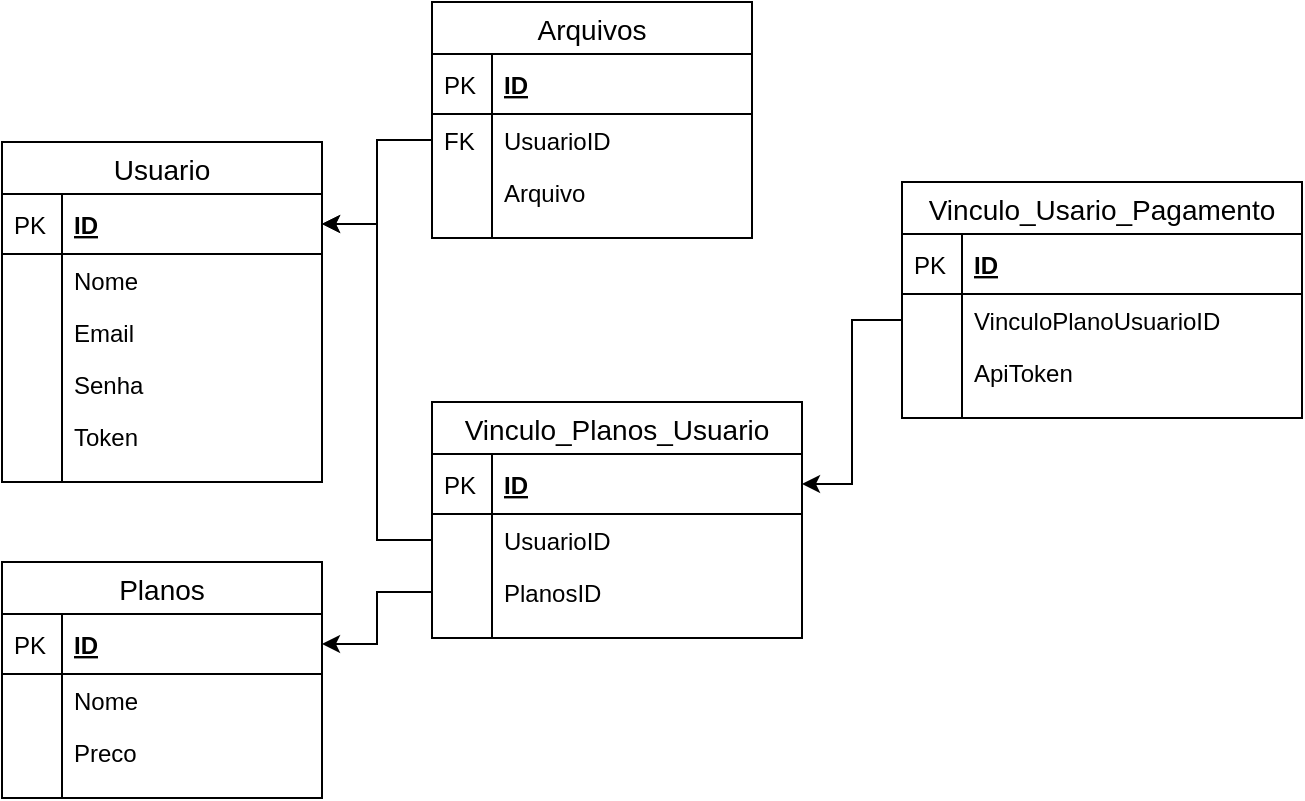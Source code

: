 <mxfile version="13.1.2" type="device"><diagram id="Y_CBN2V1JH_59DsNnTr5" name="Page-1"><mxGraphModel dx="868" dy="500" grid="1" gridSize="10" guides="1" tooltips="1" connect="1" arrows="1" fold="1" page="1" pageScale="1" pageWidth="850" pageHeight="1100" math="0" shadow="0"><root><mxCell id="0"/><mxCell id="1" parent="0"/><mxCell id="GXHmcTsdNjExEG0GME_P-5" value="Usuario" style="swimlane;fontStyle=0;childLayout=stackLayout;horizontal=1;startSize=26;horizontalStack=0;resizeParent=1;resizeParentMax=0;resizeLast=0;collapsible=1;marginBottom=0;align=center;fontSize=14;" vertex="1" parent="1"><mxGeometry x="50" y="80" width="160" height="170" as="geometry"/></mxCell><mxCell id="GXHmcTsdNjExEG0GME_P-6" value="ID" style="shape=partialRectangle;top=0;left=0;right=0;bottom=1;align=left;verticalAlign=middle;fillColor=none;spacingLeft=34;spacingRight=4;overflow=hidden;rotatable=0;points=[[0,0.5],[1,0.5]];portConstraint=eastwest;dropTarget=0;fontStyle=5;fontSize=12;" vertex="1" parent="GXHmcTsdNjExEG0GME_P-5"><mxGeometry y="26" width="160" height="30" as="geometry"/></mxCell><mxCell id="GXHmcTsdNjExEG0GME_P-7" value="PK" style="shape=partialRectangle;top=0;left=0;bottom=0;fillColor=none;align=left;verticalAlign=middle;spacingLeft=4;spacingRight=4;overflow=hidden;rotatable=0;points=[];portConstraint=eastwest;part=1;fontSize=12;" vertex="1" connectable="0" parent="GXHmcTsdNjExEG0GME_P-6"><mxGeometry width="30" height="30" as="geometry"/></mxCell><mxCell id="GXHmcTsdNjExEG0GME_P-8" value="Nome" style="shape=partialRectangle;top=0;left=0;right=0;bottom=0;align=left;verticalAlign=top;fillColor=none;spacingLeft=34;spacingRight=4;overflow=hidden;rotatable=0;points=[[0,0.5],[1,0.5]];portConstraint=eastwest;dropTarget=0;fontSize=12;" vertex="1" parent="GXHmcTsdNjExEG0GME_P-5"><mxGeometry y="56" width="160" height="26" as="geometry"/></mxCell><mxCell id="GXHmcTsdNjExEG0GME_P-9" value="" style="shape=partialRectangle;top=0;left=0;bottom=0;fillColor=none;align=left;verticalAlign=top;spacingLeft=4;spacingRight=4;overflow=hidden;rotatable=0;points=[];portConstraint=eastwest;part=1;fontSize=12;" vertex="1" connectable="0" parent="GXHmcTsdNjExEG0GME_P-8"><mxGeometry width="30" height="26" as="geometry"/></mxCell><mxCell id="GXHmcTsdNjExEG0GME_P-10" value="Email" style="shape=partialRectangle;top=0;left=0;right=0;bottom=0;align=left;verticalAlign=top;fillColor=none;spacingLeft=34;spacingRight=4;overflow=hidden;rotatable=0;points=[[0,0.5],[1,0.5]];portConstraint=eastwest;dropTarget=0;fontSize=12;" vertex="1" parent="GXHmcTsdNjExEG0GME_P-5"><mxGeometry y="82" width="160" height="26" as="geometry"/></mxCell><mxCell id="GXHmcTsdNjExEG0GME_P-11" value="" style="shape=partialRectangle;top=0;left=0;bottom=0;fillColor=none;align=left;verticalAlign=top;spacingLeft=4;spacingRight=4;overflow=hidden;rotatable=0;points=[];portConstraint=eastwest;part=1;fontSize=12;" vertex="1" connectable="0" parent="GXHmcTsdNjExEG0GME_P-10"><mxGeometry width="30" height="26" as="geometry"/></mxCell><mxCell id="GXHmcTsdNjExEG0GME_P-12" value="Senha" style="shape=partialRectangle;top=0;left=0;right=0;bottom=0;align=left;verticalAlign=top;fillColor=none;spacingLeft=34;spacingRight=4;overflow=hidden;rotatable=0;points=[[0,0.5],[1,0.5]];portConstraint=eastwest;dropTarget=0;fontSize=12;" vertex="1" parent="GXHmcTsdNjExEG0GME_P-5"><mxGeometry y="108" width="160" height="26" as="geometry"/></mxCell><mxCell id="GXHmcTsdNjExEG0GME_P-13" value="" style="shape=partialRectangle;top=0;left=0;bottom=0;fillColor=none;align=left;verticalAlign=top;spacingLeft=4;spacingRight=4;overflow=hidden;rotatable=0;points=[];portConstraint=eastwest;part=1;fontSize=12;" vertex="1" connectable="0" parent="GXHmcTsdNjExEG0GME_P-12"><mxGeometry width="30" height="26" as="geometry"/></mxCell><mxCell id="GXHmcTsdNjExEG0GME_P-16" value="Token" style="shape=partialRectangle;top=0;left=0;right=0;bottom=0;align=left;verticalAlign=top;fillColor=none;spacingLeft=34;spacingRight=4;overflow=hidden;rotatable=0;points=[[0,0.5],[1,0.5]];portConstraint=eastwest;dropTarget=0;fontSize=12;" vertex="1" parent="GXHmcTsdNjExEG0GME_P-5"><mxGeometry y="134" width="160" height="26" as="geometry"/></mxCell><mxCell id="GXHmcTsdNjExEG0GME_P-17" value="" style="shape=partialRectangle;top=0;left=0;bottom=0;fillColor=none;align=left;verticalAlign=top;spacingLeft=4;spacingRight=4;overflow=hidden;rotatable=0;points=[];portConstraint=eastwest;part=1;fontSize=12;" vertex="1" connectable="0" parent="GXHmcTsdNjExEG0GME_P-16"><mxGeometry width="30" height="26" as="geometry"/></mxCell><mxCell id="GXHmcTsdNjExEG0GME_P-14" value="" style="shape=partialRectangle;top=0;left=0;right=0;bottom=0;align=left;verticalAlign=top;fillColor=none;spacingLeft=34;spacingRight=4;overflow=hidden;rotatable=0;points=[[0,0.5],[1,0.5]];portConstraint=eastwest;dropTarget=0;fontSize=12;" vertex="1" parent="GXHmcTsdNjExEG0GME_P-5"><mxGeometry y="160" width="160" height="10" as="geometry"/></mxCell><mxCell id="GXHmcTsdNjExEG0GME_P-15" value="" style="shape=partialRectangle;top=0;left=0;bottom=0;fillColor=none;align=left;verticalAlign=top;spacingLeft=4;spacingRight=4;overflow=hidden;rotatable=0;points=[];portConstraint=eastwest;part=1;fontSize=12;" vertex="1" connectable="0" parent="GXHmcTsdNjExEG0GME_P-14"><mxGeometry width="30" height="10" as="geometry"/></mxCell><mxCell id="GXHmcTsdNjExEG0GME_P-31" style="edgeStyle=orthogonalEdgeStyle;rounded=0;orthogonalLoop=1;jettySize=auto;html=1;entryX=1;entryY=0.5;entryDx=0;entryDy=0;" edge="1" parent="1" source="GXHmcTsdNjExEG0GME_P-21" target="GXHmcTsdNjExEG0GME_P-6"><mxGeometry relative="1" as="geometry"/></mxCell><mxCell id="GXHmcTsdNjExEG0GME_P-18" value="Arquivos" style="swimlane;fontStyle=0;childLayout=stackLayout;horizontal=1;startSize=26;horizontalStack=0;resizeParent=1;resizeParentMax=0;resizeLast=0;collapsible=1;marginBottom=0;align=center;fontSize=14;" vertex="1" parent="1"><mxGeometry x="265" y="10" width="160" height="118" as="geometry"/></mxCell><mxCell id="GXHmcTsdNjExEG0GME_P-19" value="ID" style="shape=partialRectangle;top=0;left=0;right=0;bottom=1;align=left;verticalAlign=middle;fillColor=none;spacingLeft=34;spacingRight=4;overflow=hidden;rotatable=0;points=[[0,0.5],[1,0.5]];portConstraint=eastwest;dropTarget=0;fontStyle=5;fontSize=12;" vertex="1" parent="GXHmcTsdNjExEG0GME_P-18"><mxGeometry y="26" width="160" height="30" as="geometry"/></mxCell><mxCell id="GXHmcTsdNjExEG0GME_P-20" value="PK" style="shape=partialRectangle;top=0;left=0;bottom=0;fillColor=none;align=left;verticalAlign=middle;spacingLeft=4;spacingRight=4;overflow=hidden;rotatable=0;points=[];portConstraint=eastwest;part=1;fontSize=12;" vertex="1" connectable="0" parent="GXHmcTsdNjExEG0GME_P-19"><mxGeometry width="30" height="30" as="geometry"/></mxCell><mxCell id="GXHmcTsdNjExEG0GME_P-21" value="UsuarioID" style="shape=partialRectangle;top=0;left=0;right=0;bottom=0;align=left;verticalAlign=top;fillColor=none;spacingLeft=34;spacingRight=4;overflow=hidden;rotatable=0;points=[[0,0.5],[1,0.5]];portConstraint=eastwest;dropTarget=0;fontSize=12;" vertex="1" parent="GXHmcTsdNjExEG0GME_P-18"><mxGeometry y="56" width="160" height="26" as="geometry"/></mxCell><mxCell id="GXHmcTsdNjExEG0GME_P-22" value="FK" style="shape=partialRectangle;top=0;left=0;bottom=0;fillColor=none;align=left;verticalAlign=top;spacingLeft=4;spacingRight=4;overflow=hidden;rotatable=0;points=[];portConstraint=eastwest;part=1;fontSize=12;" vertex="1" connectable="0" parent="GXHmcTsdNjExEG0GME_P-21"><mxGeometry width="30" height="26" as="geometry"/></mxCell><mxCell id="GXHmcTsdNjExEG0GME_P-23" value="Arquivo" style="shape=partialRectangle;top=0;left=0;right=0;bottom=0;align=left;verticalAlign=top;fillColor=none;spacingLeft=34;spacingRight=4;overflow=hidden;rotatable=0;points=[[0,0.5],[1,0.5]];portConstraint=eastwest;dropTarget=0;fontSize=12;" vertex="1" parent="GXHmcTsdNjExEG0GME_P-18"><mxGeometry y="82" width="160" height="26" as="geometry"/></mxCell><mxCell id="GXHmcTsdNjExEG0GME_P-24" value="" style="shape=partialRectangle;top=0;left=0;bottom=0;fillColor=none;align=left;verticalAlign=top;spacingLeft=4;spacingRight=4;overflow=hidden;rotatable=0;points=[];portConstraint=eastwest;part=1;fontSize=12;" vertex="1" connectable="0" parent="GXHmcTsdNjExEG0GME_P-23"><mxGeometry width="30" height="26" as="geometry"/></mxCell><mxCell id="GXHmcTsdNjExEG0GME_P-29" value="" style="shape=partialRectangle;top=0;left=0;right=0;bottom=0;align=left;verticalAlign=top;fillColor=none;spacingLeft=34;spacingRight=4;overflow=hidden;rotatable=0;points=[[0,0.5],[1,0.5]];portConstraint=eastwest;dropTarget=0;fontSize=12;" vertex="1" parent="GXHmcTsdNjExEG0GME_P-18"><mxGeometry y="108" width="160" height="10" as="geometry"/></mxCell><mxCell id="GXHmcTsdNjExEG0GME_P-30" value="" style="shape=partialRectangle;top=0;left=0;bottom=0;fillColor=none;align=left;verticalAlign=top;spacingLeft=4;spacingRight=4;overflow=hidden;rotatable=0;points=[];portConstraint=eastwest;part=1;fontSize=12;" vertex="1" connectable="0" parent="GXHmcTsdNjExEG0GME_P-29"><mxGeometry width="30" height="10" as="geometry"/></mxCell><mxCell id="GXHmcTsdNjExEG0GME_P-32" value="Planos" style="swimlane;fontStyle=0;childLayout=stackLayout;horizontal=1;startSize=26;horizontalStack=0;resizeParent=1;resizeParentMax=0;resizeLast=0;collapsible=1;marginBottom=0;align=center;fontSize=14;" vertex="1" parent="1"><mxGeometry x="50" y="290" width="160" height="118" as="geometry"/></mxCell><mxCell id="GXHmcTsdNjExEG0GME_P-33" value="ID" style="shape=partialRectangle;top=0;left=0;right=0;bottom=1;align=left;verticalAlign=middle;fillColor=none;spacingLeft=34;spacingRight=4;overflow=hidden;rotatable=0;points=[[0,0.5],[1,0.5]];portConstraint=eastwest;dropTarget=0;fontStyle=5;fontSize=12;" vertex="1" parent="GXHmcTsdNjExEG0GME_P-32"><mxGeometry y="26" width="160" height="30" as="geometry"/></mxCell><mxCell id="GXHmcTsdNjExEG0GME_P-34" value="PK" style="shape=partialRectangle;top=0;left=0;bottom=0;fillColor=none;align=left;verticalAlign=middle;spacingLeft=4;spacingRight=4;overflow=hidden;rotatable=0;points=[];portConstraint=eastwest;part=1;fontSize=12;" vertex="1" connectable="0" parent="GXHmcTsdNjExEG0GME_P-33"><mxGeometry width="30" height="30" as="geometry"/></mxCell><mxCell id="GXHmcTsdNjExEG0GME_P-35" value="Nome" style="shape=partialRectangle;top=0;left=0;right=0;bottom=0;align=left;verticalAlign=top;fillColor=none;spacingLeft=34;spacingRight=4;overflow=hidden;rotatable=0;points=[[0,0.5],[1,0.5]];portConstraint=eastwest;dropTarget=0;fontSize=12;" vertex="1" parent="GXHmcTsdNjExEG0GME_P-32"><mxGeometry y="56" width="160" height="26" as="geometry"/></mxCell><mxCell id="GXHmcTsdNjExEG0GME_P-36" value="" style="shape=partialRectangle;top=0;left=0;bottom=0;fillColor=none;align=left;verticalAlign=top;spacingLeft=4;spacingRight=4;overflow=hidden;rotatable=0;points=[];portConstraint=eastwest;part=1;fontSize=12;" vertex="1" connectable="0" parent="GXHmcTsdNjExEG0GME_P-35"><mxGeometry width="30" height="26" as="geometry"/></mxCell><mxCell id="GXHmcTsdNjExEG0GME_P-37" value="Preco" style="shape=partialRectangle;top=0;left=0;right=0;bottom=0;align=left;verticalAlign=top;fillColor=none;spacingLeft=34;spacingRight=4;overflow=hidden;rotatable=0;points=[[0,0.5],[1,0.5]];portConstraint=eastwest;dropTarget=0;fontSize=12;" vertex="1" parent="GXHmcTsdNjExEG0GME_P-32"><mxGeometry y="82" width="160" height="26" as="geometry"/></mxCell><mxCell id="GXHmcTsdNjExEG0GME_P-38" value="" style="shape=partialRectangle;top=0;left=0;bottom=0;fillColor=none;align=left;verticalAlign=top;spacingLeft=4;spacingRight=4;overflow=hidden;rotatable=0;points=[];portConstraint=eastwest;part=1;fontSize=12;" vertex="1" connectable="0" parent="GXHmcTsdNjExEG0GME_P-37"><mxGeometry width="30" height="26" as="geometry"/></mxCell><mxCell id="GXHmcTsdNjExEG0GME_P-43" value="" style="shape=partialRectangle;top=0;left=0;right=0;bottom=0;align=left;verticalAlign=top;fillColor=none;spacingLeft=34;spacingRight=4;overflow=hidden;rotatable=0;points=[[0,0.5],[1,0.5]];portConstraint=eastwest;dropTarget=0;fontSize=12;" vertex="1" parent="GXHmcTsdNjExEG0GME_P-32"><mxGeometry y="108" width="160" height="10" as="geometry"/></mxCell><mxCell id="GXHmcTsdNjExEG0GME_P-44" value="" style="shape=partialRectangle;top=0;left=0;bottom=0;fillColor=none;align=left;verticalAlign=top;spacingLeft=4;spacingRight=4;overflow=hidden;rotatable=0;points=[];portConstraint=eastwest;part=1;fontSize=12;" vertex="1" connectable="0" parent="GXHmcTsdNjExEG0GME_P-43"><mxGeometry width="30" height="10" as="geometry"/></mxCell><mxCell id="GXHmcTsdNjExEG0GME_P-45" value="Vinculo_Planos_Usuario" style="swimlane;fontStyle=0;childLayout=stackLayout;horizontal=1;startSize=26;horizontalStack=0;resizeParent=1;resizeParentMax=0;resizeLast=0;collapsible=1;marginBottom=0;align=center;fontSize=14;" vertex="1" parent="1"><mxGeometry x="265" y="210" width="185" height="118" as="geometry"/></mxCell><mxCell id="GXHmcTsdNjExEG0GME_P-46" value="ID" style="shape=partialRectangle;top=0;left=0;right=0;bottom=1;align=left;verticalAlign=middle;fillColor=none;spacingLeft=34;spacingRight=4;overflow=hidden;rotatable=0;points=[[0,0.5],[1,0.5]];portConstraint=eastwest;dropTarget=0;fontStyle=5;fontSize=12;" vertex="1" parent="GXHmcTsdNjExEG0GME_P-45"><mxGeometry y="26" width="185" height="30" as="geometry"/></mxCell><mxCell id="GXHmcTsdNjExEG0GME_P-47" value="PK" style="shape=partialRectangle;top=0;left=0;bottom=0;fillColor=none;align=left;verticalAlign=middle;spacingLeft=4;spacingRight=4;overflow=hidden;rotatable=0;points=[];portConstraint=eastwest;part=1;fontSize=12;" vertex="1" connectable="0" parent="GXHmcTsdNjExEG0GME_P-46"><mxGeometry width="30" height="30" as="geometry"/></mxCell><mxCell id="GXHmcTsdNjExEG0GME_P-48" value="UsuarioID" style="shape=partialRectangle;top=0;left=0;right=0;bottom=0;align=left;verticalAlign=top;fillColor=none;spacingLeft=34;spacingRight=4;overflow=hidden;rotatable=0;points=[[0,0.5],[1,0.5]];portConstraint=eastwest;dropTarget=0;fontSize=12;" vertex="1" parent="GXHmcTsdNjExEG0GME_P-45"><mxGeometry y="56" width="185" height="26" as="geometry"/></mxCell><mxCell id="GXHmcTsdNjExEG0GME_P-49" value="" style="shape=partialRectangle;top=0;left=0;bottom=0;fillColor=none;align=left;verticalAlign=top;spacingLeft=4;spacingRight=4;overflow=hidden;rotatable=0;points=[];portConstraint=eastwest;part=1;fontSize=12;" vertex="1" connectable="0" parent="GXHmcTsdNjExEG0GME_P-48"><mxGeometry width="30" height="26" as="geometry"/></mxCell><mxCell id="GXHmcTsdNjExEG0GME_P-50" value="PlanosID" style="shape=partialRectangle;top=0;left=0;right=0;bottom=0;align=left;verticalAlign=top;fillColor=none;spacingLeft=34;spacingRight=4;overflow=hidden;rotatable=0;points=[[0,0.5],[1,0.5]];portConstraint=eastwest;dropTarget=0;fontSize=12;" vertex="1" parent="GXHmcTsdNjExEG0GME_P-45"><mxGeometry y="82" width="185" height="26" as="geometry"/></mxCell><mxCell id="GXHmcTsdNjExEG0GME_P-51" value="" style="shape=partialRectangle;top=0;left=0;bottom=0;fillColor=none;align=left;verticalAlign=top;spacingLeft=4;spacingRight=4;overflow=hidden;rotatable=0;points=[];portConstraint=eastwest;part=1;fontSize=12;" vertex="1" connectable="0" parent="GXHmcTsdNjExEG0GME_P-50"><mxGeometry width="30" height="26" as="geometry"/></mxCell><mxCell id="GXHmcTsdNjExEG0GME_P-52" value="" style="shape=partialRectangle;top=0;left=0;right=0;bottom=0;align=left;verticalAlign=top;fillColor=none;spacingLeft=34;spacingRight=4;overflow=hidden;rotatable=0;points=[[0,0.5],[1,0.5]];portConstraint=eastwest;dropTarget=0;fontSize=12;" vertex="1" parent="GXHmcTsdNjExEG0GME_P-45"><mxGeometry y="108" width="185" height="10" as="geometry"/></mxCell><mxCell id="GXHmcTsdNjExEG0GME_P-53" value="" style="shape=partialRectangle;top=0;left=0;bottom=0;fillColor=none;align=left;verticalAlign=top;spacingLeft=4;spacingRight=4;overflow=hidden;rotatable=0;points=[];portConstraint=eastwest;part=1;fontSize=12;" vertex="1" connectable="0" parent="GXHmcTsdNjExEG0GME_P-52"><mxGeometry width="30" height="10" as="geometry"/></mxCell><mxCell id="GXHmcTsdNjExEG0GME_P-54" style="edgeStyle=orthogonalEdgeStyle;rounded=0;orthogonalLoop=1;jettySize=auto;html=1;entryX=1;entryY=0.5;entryDx=0;entryDy=0;" edge="1" parent="1" source="GXHmcTsdNjExEG0GME_P-48" target="GXHmcTsdNjExEG0GME_P-6"><mxGeometry relative="1" as="geometry"/></mxCell><mxCell id="GXHmcTsdNjExEG0GME_P-55" style="edgeStyle=orthogonalEdgeStyle;rounded=0;orthogonalLoop=1;jettySize=auto;html=1;entryX=1;entryY=0.5;entryDx=0;entryDy=0;" edge="1" parent="1" source="GXHmcTsdNjExEG0GME_P-50" target="GXHmcTsdNjExEG0GME_P-33"><mxGeometry relative="1" as="geometry"/></mxCell><mxCell id="GXHmcTsdNjExEG0GME_P-71" style="edgeStyle=orthogonalEdgeStyle;rounded=0;orthogonalLoop=1;jettySize=auto;html=1;exitX=0;exitY=0.5;exitDx=0;exitDy=0;entryX=1;entryY=0.5;entryDx=0;entryDy=0;" edge="1" parent="1" source="GXHmcTsdNjExEG0GME_P-59" target="GXHmcTsdNjExEG0GME_P-46"><mxGeometry relative="1" as="geometry"/></mxCell><mxCell id="GXHmcTsdNjExEG0GME_P-56" value="Vinculo_Usario_Pagamento" style="swimlane;fontStyle=0;childLayout=stackLayout;horizontal=1;startSize=26;horizontalStack=0;resizeParent=1;resizeParentMax=0;resizeLast=0;collapsible=1;marginBottom=0;align=center;fontSize=14;" vertex="1" parent="1"><mxGeometry x="500" y="100" width="200" height="118" as="geometry"/></mxCell><mxCell id="GXHmcTsdNjExEG0GME_P-57" value="ID" style="shape=partialRectangle;top=0;left=0;right=0;bottom=1;align=left;verticalAlign=middle;fillColor=none;spacingLeft=34;spacingRight=4;overflow=hidden;rotatable=0;points=[[0,0.5],[1,0.5]];portConstraint=eastwest;dropTarget=0;fontStyle=5;fontSize=12;" vertex="1" parent="GXHmcTsdNjExEG0GME_P-56"><mxGeometry y="26" width="200" height="30" as="geometry"/></mxCell><mxCell id="GXHmcTsdNjExEG0GME_P-58" value="PK" style="shape=partialRectangle;top=0;left=0;bottom=0;fillColor=none;align=left;verticalAlign=middle;spacingLeft=4;spacingRight=4;overflow=hidden;rotatable=0;points=[];portConstraint=eastwest;part=1;fontSize=12;" vertex="1" connectable="0" parent="GXHmcTsdNjExEG0GME_P-57"><mxGeometry width="30" height="30" as="geometry"/></mxCell><mxCell id="GXHmcTsdNjExEG0GME_P-59" value="VinculoPlanoUsuarioID" style="shape=partialRectangle;top=0;left=0;right=0;bottom=0;align=left;verticalAlign=top;fillColor=none;spacingLeft=34;spacingRight=4;overflow=hidden;rotatable=0;points=[[0,0.5],[1,0.5]];portConstraint=eastwest;dropTarget=0;fontSize=12;" vertex="1" parent="GXHmcTsdNjExEG0GME_P-56"><mxGeometry y="56" width="200" height="26" as="geometry"/></mxCell><mxCell id="GXHmcTsdNjExEG0GME_P-60" value="" style="shape=partialRectangle;top=0;left=0;bottom=0;fillColor=none;align=left;verticalAlign=top;spacingLeft=4;spacingRight=4;overflow=hidden;rotatable=0;points=[];portConstraint=eastwest;part=1;fontSize=12;" vertex="1" connectable="0" parent="GXHmcTsdNjExEG0GME_P-59"><mxGeometry width="30" height="26" as="geometry"/></mxCell><mxCell id="GXHmcTsdNjExEG0GME_P-65" value="ApiToken" style="shape=partialRectangle;top=0;left=0;right=0;bottom=0;align=left;verticalAlign=top;fillColor=none;spacingLeft=34;spacingRight=4;overflow=hidden;rotatable=0;points=[[0,0.5],[1,0.5]];portConstraint=eastwest;dropTarget=0;fontSize=12;" vertex="1" parent="GXHmcTsdNjExEG0GME_P-56"><mxGeometry y="82" width="200" height="26" as="geometry"/></mxCell><mxCell id="GXHmcTsdNjExEG0GME_P-66" value="" style="shape=partialRectangle;top=0;left=0;bottom=0;fillColor=none;align=left;verticalAlign=top;spacingLeft=4;spacingRight=4;overflow=hidden;rotatable=0;points=[];portConstraint=eastwest;part=1;fontSize=12;" vertex="1" connectable="0" parent="GXHmcTsdNjExEG0GME_P-65"><mxGeometry width="30" height="26" as="geometry"/></mxCell><mxCell id="GXHmcTsdNjExEG0GME_P-63" value="" style="shape=partialRectangle;top=0;left=0;right=0;bottom=0;align=left;verticalAlign=top;fillColor=none;spacingLeft=34;spacingRight=4;overflow=hidden;rotatable=0;points=[[0,0.5],[1,0.5]];portConstraint=eastwest;dropTarget=0;fontSize=12;" vertex="1" parent="GXHmcTsdNjExEG0GME_P-56"><mxGeometry y="108" width="200" height="10" as="geometry"/></mxCell><mxCell id="GXHmcTsdNjExEG0GME_P-64" value="" style="shape=partialRectangle;top=0;left=0;bottom=0;fillColor=none;align=left;verticalAlign=top;spacingLeft=4;spacingRight=4;overflow=hidden;rotatable=0;points=[];portConstraint=eastwest;part=1;fontSize=12;" vertex="1" connectable="0" parent="GXHmcTsdNjExEG0GME_P-63"><mxGeometry width="30" height="10" as="geometry"/></mxCell></root></mxGraphModel></diagram></mxfile>